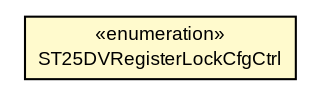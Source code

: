 #!/usr/local/bin/dot
#
# Class diagram 
# Generated by UMLGraph version R5_7_2-3-gee82a7 (http://www.umlgraph.org/)
#

digraph G {
	edge [fontname="arial",fontsize=10,labelfontname="arial",labelfontsize=10];
	node [fontname="arial",fontsize=10,shape=plaintext];
	nodesep=0.25;
	ranksep=0.5;
	// com.st.st25sdk.type5.st25dv.ST25DVRegisterLockCfg.ST25DVRegisterLockCfgCtrl
	c22198 [label=<<table title="com.st.st25sdk.type5.st25dv.ST25DVRegisterLockCfg.ST25DVRegisterLockCfgCtrl" border="0" cellborder="1" cellspacing="0" cellpadding="2" port="p" bgcolor="lemonChiffon" href="./ST25DVRegisterLockCfg.ST25DVRegisterLockCfgCtrl.html">
		<tr><td><table border="0" cellspacing="0" cellpadding="1">
<tr><td align="center" balign="center"> &#171;enumeration&#187; </td></tr>
<tr><td align="center" balign="center"> ST25DVRegisterLockCfgCtrl </td></tr>
		</table></td></tr>
		</table>>, URL="./ST25DVRegisterLockCfg.ST25DVRegisterLockCfgCtrl.html", fontname="arial", fontcolor="black", fontsize=9.0];
}

